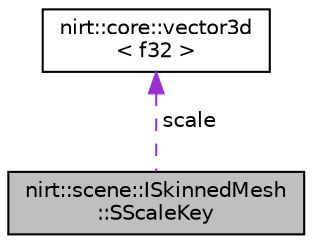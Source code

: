 digraph "nirt::scene::ISkinnedMesh::SScaleKey"
{
 // LATEX_PDF_SIZE
  edge [fontname="Helvetica",fontsize="10",labelfontname="Helvetica",labelfontsize="10"];
  node [fontname="Helvetica",fontsize="10",shape=record];
  Node1 [label="nirt::scene::ISkinnedMesh\l::SScaleKey",height=0.2,width=0.4,color="black", fillcolor="grey75", style="filled", fontcolor="black",tooltip="Animation keyframe which describes a new scale."];
  Node2 -> Node1 [dir="back",color="darkorchid3",fontsize="10",style="dashed",label=" scale" ,fontname="Helvetica"];
  Node2 [label="nirt::core::vector3d\l\< f32 \>",height=0.2,width=0.4,color="black", fillcolor="white", style="filled",URL="$classnirt_1_1core_1_1vector3d.html",tooltip=" "];
}
